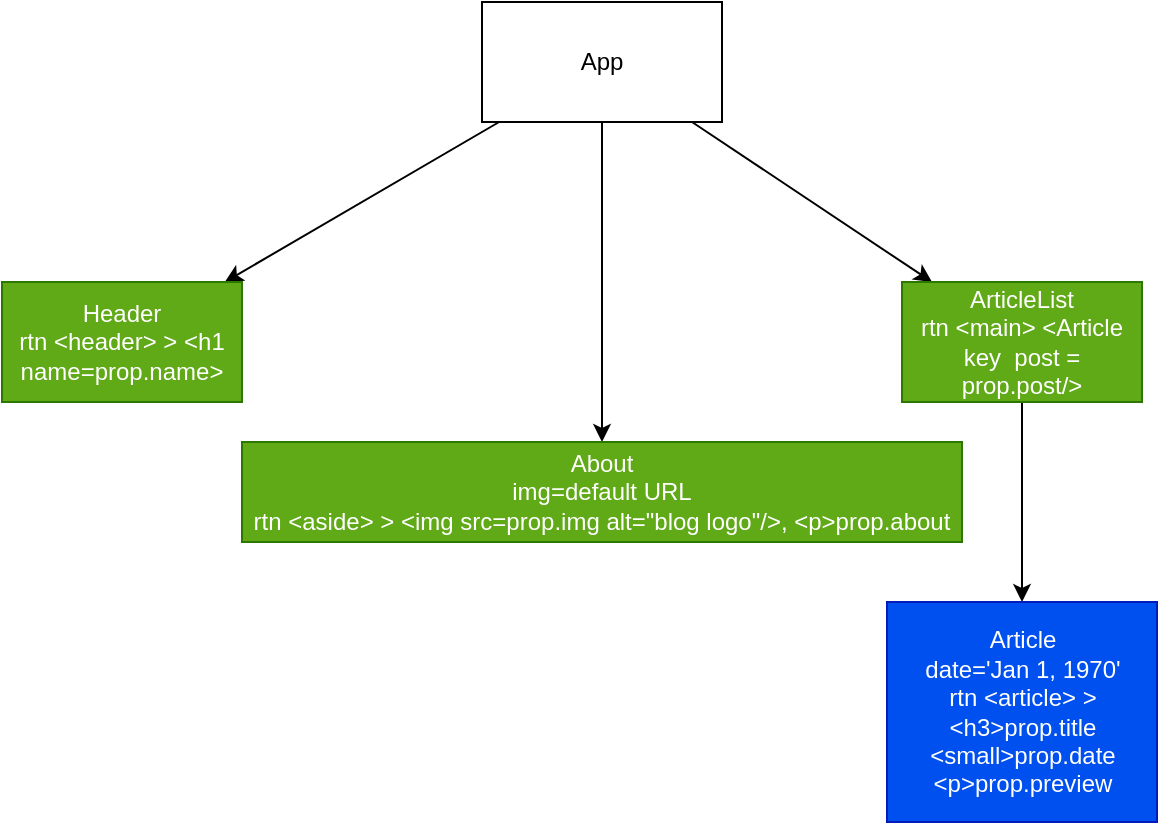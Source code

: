 <mxfile>
    <diagram id="qqnwfpFZeP08U60aJSzz" name="Page-1">
        <mxGraphModel dx="571" dy="639" grid="1" gridSize="10" guides="1" tooltips="1" connect="1" arrows="1" fold="1" page="1" pageScale="1" pageWidth="850" pageHeight="1100" math="0" shadow="0">
            <root>
                <mxCell id="0"/>
                <mxCell id="1" parent="0"/>
                <mxCell id="4" value="" style="edgeStyle=none;html=1;" edge="1" parent="1" source="2" target="3">
                    <mxGeometry relative="1" as="geometry"/>
                </mxCell>
                <mxCell id="6" value="" style="edgeStyle=none;html=1;" edge="1" parent="1" source="2" target="5">
                    <mxGeometry relative="1" as="geometry"/>
                </mxCell>
                <mxCell id="8" value="" style="edgeStyle=none;html=1;" edge="1" parent="1" source="2" target="7">
                    <mxGeometry relative="1" as="geometry"/>
                </mxCell>
                <mxCell id="2" value="App" style="whiteSpace=wrap;html=1;" vertex="1" parent="1">
                    <mxGeometry x="250" y="20" width="120" height="60" as="geometry"/>
                </mxCell>
                <mxCell id="3" value="Header&lt;br&gt;rtn &amp;lt;header&amp;gt; &amp;gt; &amp;lt;h1 name=prop.name&amp;gt;" style="whiteSpace=wrap;html=1;fillColor=#60a917;fontColor=#ffffff;strokeColor=#2D7600;" vertex="1" parent="1">
                    <mxGeometry x="10" y="160" width="120" height="60" as="geometry"/>
                </mxCell>
                <mxCell id="5" value="About&lt;br&gt;img=default URL&lt;br&gt;rtn &amp;lt;aside&amp;gt; &amp;gt; &amp;lt;img src=prop.img alt=&quot;blog logo&quot;/&amp;gt;, &amp;lt;p&amp;gt;prop.about" style="whiteSpace=wrap;html=1;imageAspect=0;autosize=1;fillColor=#60a917;fontColor=#ffffff;strokeColor=#2D7600;" vertex="1" parent="1">
                    <mxGeometry x="130" y="240" width="360" height="50" as="geometry"/>
                </mxCell>
                <mxCell id="10" value="" style="edgeStyle=none;html=1;" edge="1" parent="1" source="7" target="9">
                    <mxGeometry relative="1" as="geometry"/>
                </mxCell>
                <mxCell id="7" value="ArticleList&lt;br&gt;rtn &amp;lt;main&amp;gt; &amp;lt;Article key&amp;nbsp; post = prop.post/&amp;gt;" style="whiteSpace=wrap;html=1;fillColor=#60a917;fontColor=#ffffff;strokeColor=#2D7600;" vertex="1" parent="1">
                    <mxGeometry x="460" y="160" width="120" height="60" as="geometry"/>
                </mxCell>
                <mxCell id="9" value="Article&lt;br&gt;date='Jan 1, 1970'&lt;br&gt;rtn &amp;lt;article&amp;gt; &amp;gt; &amp;lt;h3&amp;gt;prop.title &amp;lt;small&amp;gt;prop.date &amp;lt;p&amp;gt;prop.preview" style="whiteSpace=wrap;html=1;autosize=1;imageAspect=0;fillColor=#0050ef;fontColor=#ffffff;strokeColor=#001DBC;" vertex="1" parent="1">
                    <mxGeometry x="452.5" y="320" width="135" height="110" as="geometry"/>
                </mxCell>
            </root>
        </mxGraphModel>
    </diagram>
</mxfile>